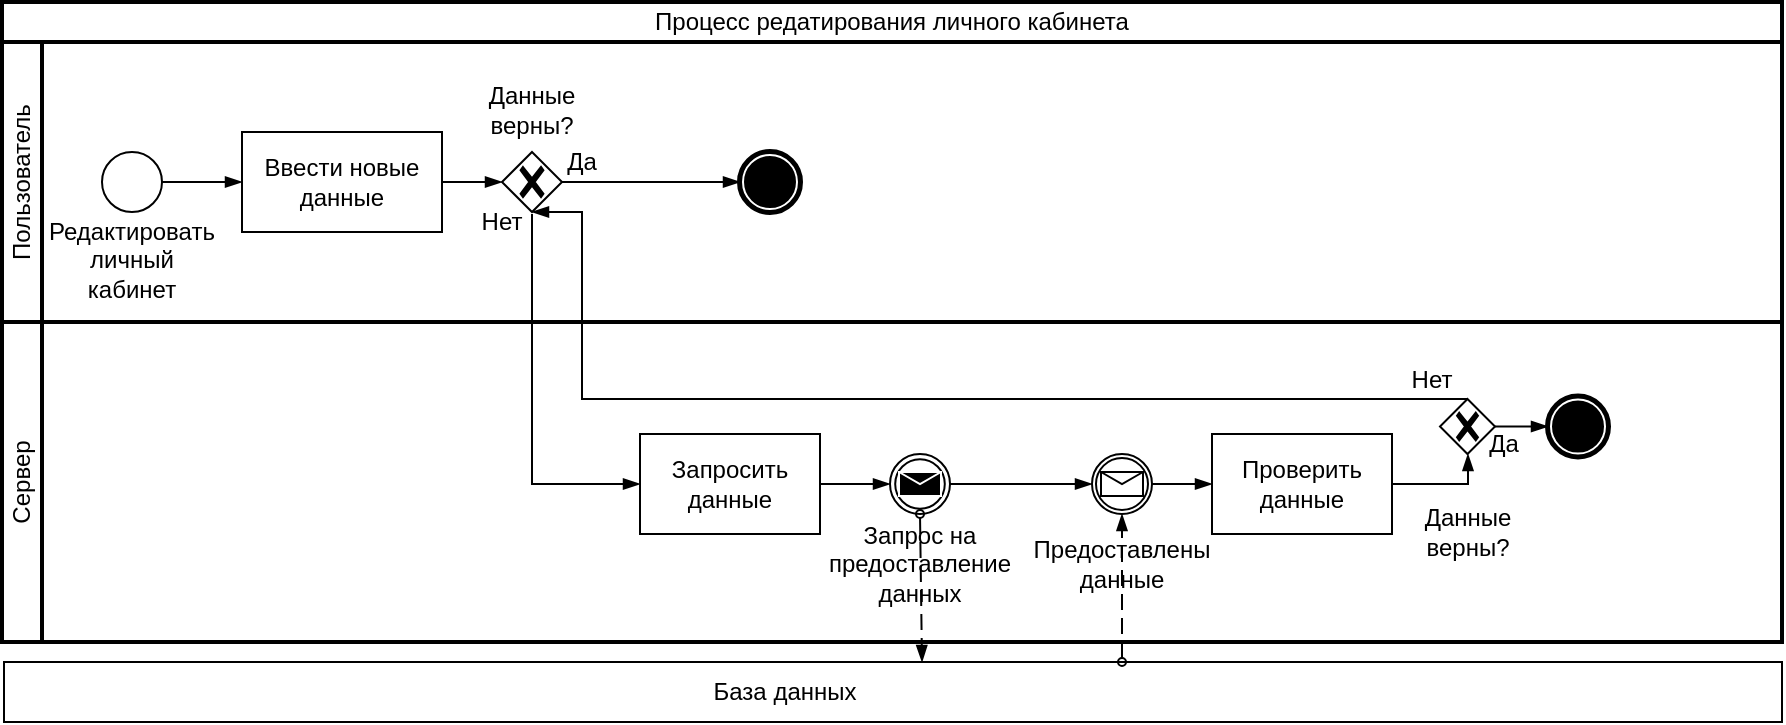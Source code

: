 <mxfile version="26.1.1">
  <diagram name="Страница — 1" id="aea9yDtdAbto8463GYZD">
    <mxGraphModel dx="1042" dy="565" grid="1" gridSize="10" guides="1" tooltips="1" connect="1" arrows="1" fold="1" page="1" pageScale="1" pageWidth="827" pageHeight="1169" math="0" shadow="0">
      <root>
        <mxCell id="0" />
        <mxCell id="1" parent="0" />
        <mxCell id="mTG9skYAL2B_K5ZJfO_x-1" value="Процесс редатирования личного кабинета" style="swimlane;html=1;startSize=20;fontStyle=0;collapsible=0;horizontal=1;swimlaneLine=1;strokeWidth=2;swimlaneFillColor=#ffffff;whiteSpace=wrap;" vertex="1" parent="1">
          <mxGeometry x="30" y="130" width="890" height="200" as="geometry" />
        </mxCell>
        <mxCell id="mTG9skYAL2B_K5ZJfO_x-2" value="Пользователь" style="swimlane;html=1;startSize=20;fontStyle=0;collapsible=0;horizontal=0;swimlaneLine=1;swimlaneFillColor=#ffffff;strokeWidth=2;whiteSpace=wrap;" vertex="1" parent="mTG9skYAL2B_K5ZJfO_x-1">
          <mxGeometry y="20" width="890" height="140" as="geometry" />
        </mxCell>
        <mxCell id="mTG9skYAL2B_K5ZJfO_x-3" value="" style="points=[[0.145,0.145,0],[0.5,0,0],[0.855,0.145,0],[1,0.5,0],[0.855,0.855,0],[0.5,1,0],[0.145,0.855,0],[0,0.5,0]];shape=mxgraph.bpmn.event;html=1;verticalLabelPosition=bottom;labelBackgroundColor=#ffffff;verticalAlign=top;align=center;perimeter=ellipsePerimeter;outlineConnect=0;aspect=fixed;outline=standard;symbol=general;" vertex="1" parent="mTG9skYAL2B_K5ZJfO_x-2">
          <mxGeometry x="50" y="55" width="30" height="30" as="geometry" />
        </mxCell>
        <mxCell id="mTG9skYAL2B_K5ZJfO_x-4" value="Редактировать личный кабинет" style="text;html=1;align=center;verticalAlign=middle;whiteSpace=wrap;rounded=0;" vertex="1" parent="mTG9skYAL2B_K5ZJfO_x-2">
          <mxGeometry x="35" y="94" width="60" height="30" as="geometry" />
        </mxCell>
        <mxCell id="mTG9skYAL2B_K5ZJfO_x-5" value="Ввести новые данные" style="points=[[0.25,0,0],[0.5,0,0],[0.75,0,0],[1,0.25,0],[1,0.5,0],[1,0.75,0],[0.75,1,0],[0.5,1,0],[0.25,1,0],[0,0.75,0],[0,0.5,0],[0,0.25,0]];shape=mxgraph.bpmn.task2;whiteSpace=wrap;rectStyle=rounded;size=10;html=1;container=1;expand=0;collapsible=0;taskMarker=abstract;" vertex="1" parent="mTG9skYAL2B_K5ZJfO_x-2">
          <mxGeometry x="120" y="45" width="100" height="50" as="geometry" />
        </mxCell>
        <mxCell id="mTG9skYAL2B_K5ZJfO_x-6" value="" style="points=[[0.25,0.25,0],[0.5,0,0],[0.75,0.25,0],[1,0.5,0],[0.75,0.75,0],[0.5,1,0],[0.25,0.75,0],[0,0.5,0]];shape=mxgraph.bpmn.gateway2;html=1;verticalLabelPosition=bottom;labelBackgroundColor=#ffffff;verticalAlign=top;align=center;perimeter=rhombusPerimeter;outlineConnect=0;outline=none;symbol=none;gwType=exclusive;" vertex="1" parent="mTG9skYAL2B_K5ZJfO_x-2">
          <mxGeometry x="250" y="55" width="30" height="30" as="geometry" />
        </mxCell>
        <mxCell id="mTG9skYAL2B_K5ZJfO_x-11" value="" style="points=[[0.145,0.145,0],[0.5,0,0],[0.855,0.145,0],[1,0.5,0],[0.855,0.855,0],[0.5,1,0],[0.145,0.855,0],[0,0.5,0]];shape=mxgraph.bpmn.event;html=1;verticalLabelPosition=bottom;labelBackgroundColor=#ffffff;verticalAlign=top;align=center;perimeter=ellipsePerimeter;outlineConnect=0;aspect=fixed;outline=end;symbol=terminate;" vertex="1" parent="mTG9skYAL2B_K5ZJfO_x-2">
          <mxGeometry x="369" y="55" width="30" height="30" as="geometry" />
        </mxCell>
        <mxCell id="mTG9skYAL2B_K5ZJfO_x-12" value="" style="edgeStyle=elbowEdgeStyle;fontSize=12;html=1;endArrow=blockThin;endFill=1;rounded=0;exitX=1;exitY=0.5;exitDx=0;exitDy=0;exitPerimeter=0;entryX=0;entryY=0.5;entryDx=0;entryDy=0;entryPerimeter=0;" edge="1" parent="mTG9skYAL2B_K5ZJfO_x-2" source="mTG9skYAL2B_K5ZJfO_x-3" target="mTG9skYAL2B_K5ZJfO_x-5">
          <mxGeometry width="160" relative="1" as="geometry">
            <mxPoint x="330" y="150" as="sourcePoint" />
            <mxPoint x="490" y="150" as="targetPoint" />
          </mxGeometry>
        </mxCell>
        <mxCell id="mTG9skYAL2B_K5ZJfO_x-21" value="Да" style="text;html=1;strokeColor=none;fillColor=none;align=center;verticalAlign=middle;whiteSpace=wrap;rounded=0;" vertex="1" parent="mTG9skYAL2B_K5ZJfO_x-2">
          <mxGeometry x="250" y="45" width="80" height="30" as="geometry" />
        </mxCell>
        <mxCell id="mTG9skYAL2B_K5ZJfO_x-22" value="Нет" style="text;html=1;strokeColor=none;fillColor=none;align=center;verticalAlign=middle;whiteSpace=wrap;rounded=0;" vertex="1" parent="mTG9skYAL2B_K5ZJfO_x-2">
          <mxGeometry x="210" y="75" width="80" height="30" as="geometry" />
        </mxCell>
        <mxCell id="mTG9skYAL2B_K5ZJfO_x-57" value="Данные верны?" style="text;html=1;align=center;verticalAlign=middle;whiteSpace=wrap;rounded=0;" vertex="1" parent="mTG9skYAL2B_K5ZJfO_x-2">
          <mxGeometry x="235" y="19" width="60" height="30" as="geometry" />
        </mxCell>
        <mxCell id="mTG9skYAL2B_K5ZJfO_x-25" value="Сервер" style="swimlane;html=1;startSize=20;fontStyle=0;collapsible=0;horizontal=0;swimlaneLine=1;swimlaneFillColor=#ffffff;strokeWidth=2;whiteSpace=wrap;" vertex="1" parent="1">
          <mxGeometry x="30" y="290" width="890" height="160" as="geometry" />
        </mxCell>
        <mxCell id="mTG9skYAL2B_K5ZJfO_x-26" value="Проверить данные" style="points=[[0.25,0,0],[0.5,0,0],[0.75,0,0],[1,0.25,0],[1,0.5,0],[1,0.75,0],[0.75,1,0],[0.5,1,0],[0.25,1,0],[0,0.75,0],[0,0.5,0],[0,0.25,0]];shape=mxgraph.bpmn.task2;whiteSpace=wrap;rectStyle=rounded;size=10;html=1;container=1;expand=0;collapsible=0;taskMarker=abstract;" vertex="1" parent="mTG9skYAL2B_K5ZJfO_x-25">
          <mxGeometry x="605" y="56" width="90" height="50" as="geometry" />
        </mxCell>
        <mxCell id="mTG9skYAL2B_K5ZJfO_x-27" value="Запросить данные" style="points=[[0.25,0,0],[0.5,0,0],[0.75,0,0],[1,0.25,0],[1,0.5,0],[1,0.75,0],[0.75,1,0],[0.5,1,0],[0.25,1,0],[0,0.75,0],[0,0.5,0],[0,0.25,0]];shape=mxgraph.bpmn.task2;whiteSpace=wrap;rectStyle=rounded;size=10;html=1;container=1;expand=0;collapsible=0;taskMarker=abstract;" vertex="1" parent="mTG9skYAL2B_K5ZJfO_x-25">
          <mxGeometry x="319" y="56" width="90" height="50" as="geometry" />
        </mxCell>
        <mxCell id="mTG9skYAL2B_K5ZJfO_x-28" value="" style="points=[[0.145,0.145,0],[0.5,0,0],[0.855,0.145,0],[1,0.5,0],[0.855,0.855,0],[0.5,1,0],[0.145,0.855,0],[0,0.5,0]];shape=mxgraph.bpmn.event;html=1;verticalLabelPosition=bottom;labelBackgroundColor=#ffffff;verticalAlign=top;align=center;perimeter=ellipsePerimeter;outlineConnect=0;aspect=fixed;outline=throwing;symbol=message;" vertex="1" parent="mTG9skYAL2B_K5ZJfO_x-25">
          <mxGeometry x="444" y="66" width="30" height="30" as="geometry" />
        </mxCell>
        <mxCell id="mTG9skYAL2B_K5ZJfO_x-29" value="" style="points=[[0.145,0.145,0],[0.5,0,0],[0.855,0.145,0],[1,0.5,0],[0.855,0.855,0],[0.5,1,0],[0.145,0.855,0],[0,0.5,0]];shape=mxgraph.bpmn.event;html=1;verticalLabelPosition=bottom;labelBackgroundColor=#ffffff;verticalAlign=top;align=center;perimeter=ellipsePerimeter;outlineConnect=0;aspect=fixed;outline=catching;symbol=message;" vertex="1" parent="mTG9skYAL2B_K5ZJfO_x-25">
          <mxGeometry x="545" y="66" width="30" height="30" as="geometry" />
        </mxCell>
        <mxCell id="mTG9skYAL2B_K5ZJfO_x-30" value="Запрос на предоставление данных" style="text;html=1;align=center;verticalAlign=middle;whiteSpace=wrap;rounded=0;" vertex="1" parent="mTG9skYAL2B_K5ZJfO_x-25">
          <mxGeometry x="429" y="106" width="60" height="30" as="geometry" />
        </mxCell>
        <mxCell id="mTG9skYAL2B_K5ZJfO_x-31" value="Предоставлены данные" style="text;html=1;align=center;verticalAlign=middle;whiteSpace=wrap;rounded=0;" vertex="1" parent="mTG9skYAL2B_K5ZJfO_x-25">
          <mxGeometry x="530" y="106" width="60" height="30" as="geometry" />
        </mxCell>
        <mxCell id="mTG9skYAL2B_K5ZJfO_x-32" value="" style="points=[[0.145,0.145,0],[0.5,0,0],[0.855,0.145,0],[1,0.5,0],[0.855,0.855,0],[0.5,1,0],[0.145,0.855,0],[0,0.5,0]];shape=mxgraph.bpmn.event;html=1;verticalLabelPosition=bottom;labelBackgroundColor=#ffffff;verticalAlign=top;align=center;perimeter=ellipsePerimeter;outlineConnect=0;aspect=fixed;outline=end;symbol=terminate;" vertex="1" parent="mTG9skYAL2B_K5ZJfO_x-25">
          <mxGeometry x="773" y="37.25" width="30" height="30" as="geometry" />
        </mxCell>
        <mxCell id="mTG9skYAL2B_K5ZJfO_x-33" value="" style="points=[[0.25,0.25,0],[0.5,0,0],[0.75,0.25,0],[1,0.5,0],[0.75,0.75,0],[0.5,1,0],[0.25,0.75,0],[0,0.5,0]];shape=mxgraph.bpmn.gateway2;html=1;verticalLabelPosition=bottom;labelBackgroundColor=#ffffff;verticalAlign=top;align=center;perimeter=rhombusPerimeter;outlineConnect=0;outline=none;symbol=none;gwType=exclusive;" vertex="1" parent="mTG9skYAL2B_K5ZJfO_x-25">
          <mxGeometry x="719" y="38.5" width="27.5" height="27.5" as="geometry" />
        </mxCell>
        <mxCell id="mTG9skYAL2B_K5ZJfO_x-34" value="Данные верны?" style="text;html=1;align=center;verticalAlign=middle;whiteSpace=wrap;rounded=0;" vertex="1" parent="mTG9skYAL2B_K5ZJfO_x-25">
          <mxGeometry x="702.75" y="90" width="60" height="30" as="geometry" />
        </mxCell>
        <mxCell id="mTG9skYAL2B_K5ZJfO_x-35" value="" style="edgeStyle=elbowEdgeStyle;fontSize=12;html=1;endArrow=blockThin;endFill=1;rounded=0;exitX=1;exitY=0.5;exitDx=0;exitDy=0;exitPerimeter=0;entryX=0;entryY=0.5;entryDx=0;entryDy=0;entryPerimeter=0;" edge="1" parent="mTG9skYAL2B_K5ZJfO_x-25" source="mTG9skYAL2B_K5ZJfO_x-27" target="mTG9skYAL2B_K5ZJfO_x-28">
          <mxGeometry width="160" relative="1" as="geometry">
            <mxPoint x="429" y="51" as="sourcePoint" />
            <mxPoint x="589" y="51" as="targetPoint" />
          </mxGeometry>
        </mxCell>
        <mxCell id="mTG9skYAL2B_K5ZJfO_x-36" value="" style="edgeStyle=elbowEdgeStyle;fontSize=12;html=1;endArrow=blockThin;endFill=1;rounded=0;exitX=1;exitY=0.5;exitDx=0;exitDy=0;exitPerimeter=0;entryX=0;entryY=0.5;entryDx=0;entryDy=0;entryPerimeter=0;" edge="1" parent="mTG9skYAL2B_K5ZJfO_x-25" source="mTG9skYAL2B_K5ZJfO_x-28" target="mTG9skYAL2B_K5ZJfO_x-29">
          <mxGeometry width="160" relative="1" as="geometry">
            <mxPoint x="429" y="51" as="sourcePoint" />
            <mxPoint x="589" y="51" as="targetPoint" />
          </mxGeometry>
        </mxCell>
        <mxCell id="mTG9skYAL2B_K5ZJfO_x-37" value="" style="edgeStyle=elbowEdgeStyle;fontSize=12;html=1;endArrow=blockThin;endFill=1;rounded=0;exitX=1;exitY=0.5;exitDx=0;exitDy=0;exitPerimeter=0;entryX=0;entryY=0.5;entryDx=0;entryDy=0;entryPerimeter=0;" edge="1" parent="mTG9skYAL2B_K5ZJfO_x-25" source="mTG9skYAL2B_K5ZJfO_x-29" target="mTG9skYAL2B_K5ZJfO_x-26">
          <mxGeometry width="160" relative="1" as="geometry">
            <mxPoint x="429" y="51" as="sourcePoint" />
            <mxPoint x="589" y="51" as="targetPoint" />
          </mxGeometry>
        </mxCell>
        <mxCell id="mTG9skYAL2B_K5ZJfO_x-38" value="" style="edgeStyle=elbowEdgeStyle;fontSize=12;html=1;endArrow=blockThin;endFill=1;rounded=0;exitX=1;exitY=0.5;exitDx=0;exitDy=0;exitPerimeter=0;entryX=0.5;entryY=1;entryDx=0;entryDy=0;entryPerimeter=0;" edge="1" parent="mTG9skYAL2B_K5ZJfO_x-25" source="mTG9skYAL2B_K5ZJfO_x-26" target="mTG9skYAL2B_K5ZJfO_x-33">
          <mxGeometry width="160" relative="1" as="geometry">
            <mxPoint x="429" y="51" as="sourcePoint" />
            <mxPoint x="719" y="80.75" as="targetPoint" />
            <Array as="points">
              <mxPoint x="733" y="70" />
            </Array>
          </mxGeometry>
        </mxCell>
        <mxCell id="mTG9skYAL2B_K5ZJfO_x-39" value="" style="edgeStyle=elbowEdgeStyle;fontSize=12;html=1;endArrow=blockThin;endFill=1;rounded=0;exitX=1;exitY=0.5;exitDx=0;exitDy=0;exitPerimeter=0;entryX=0;entryY=0.5;entryDx=0;entryDy=0;entryPerimeter=0;" edge="1" parent="mTG9skYAL2B_K5ZJfO_x-25" source="mTG9skYAL2B_K5ZJfO_x-33" target="mTG9skYAL2B_K5ZJfO_x-32">
          <mxGeometry width="160" relative="1" as="geometry">
            <mxPoint x="529" y="60" as="sourcePoint" />
            <mxPoint x="689" y="60" as="targetPoint" />
          </mxGeometry>
        </mxCell>
        <mxCell id="mTG9skYAL2B_K5ZJfO_x-40" value="Да" style="text;html=1;strokeColor=none;fillColor=none;align=center;verticalAlign=middle;whiteSpace=wrap;rounded=0;" vertex="1" parent="mTG9skYAL2B_K5ZJfO_x-25">
          <mxGeometry x="711" y="46" width="80" height="30" as="geometry" />
        </mxCell>
        <mxCell id="mTG9skYAL2B_K5ZJfO_x-41" value="Нет" style="text;html=1;strokeColor=none;fillColor=none;align=center;verticalAlign=middle;whiteSpace=wrap;rounded=0;" vertex="1" parent="mTG9skYAL2B_K5ZJfO_x-25">
          <mxGeometry x="674.5" y="14" width="80" height="30" as="geometry" />
        </mxCell>
        <mxCell id="mTG9skYAL2B_K5ZJfO_x-42" value="" style="swimlane;html=1;startSize=20;fontStyle=0;collapsible=0;horizontal=0;swimlaneLine=0;fillColor=none;whiteSpace=wrap;" vertex="1" parent="1">
          <mxGeometry x="31" y="460" width="889" height="30" as="geometry" />
        </mxCell>
        <mxCell id="mTG9skYAL2B_K5ZJfO_x-43" value="База данных" style="text;html=1;align=center;verticalAlign=middle;resizable=0;points=[];autosize=1;strokeColor=none;fillColor=none;" vertex="1" parent="mTG9skYAL2B_K5ZJfO_x-42">
          <mxGeometry x="345" width="90" height="30" as="geometry" />
        </mxCell>
        <mxCell id="mTG9skYAL2B_K5ZJfO_x-44" value="" style="edgeStyle=elbowEdgeStyle;fontSize=12;html=1;endArrow=blockThin;endFill=1;rounded=0;exitX=1;exitY=0.5;exitDx=0;exitDy=0;exitPerimeter=0;" edge="1" parent="1" source="mTG9skYAL2B_K5ZJfO_x-5">
          <mxGeometry width="160" relative="1" as="geometry">
            <mxPoint x="360" y="300" as="sourcePoint" />
            <mxPoint x="280" y="220" as="targetPoint" />
          </mxGeometry>
        </mxCell>
        <mxCell id="mTG9skYAL2B_K5ZJfO_x-45" value="" style="edgeStyle=elbowEdgeStyle;fontSize=12;html=1;endArrow=blockThin;endFill=1;rounded=0;entryX=0;entryY=0.5;entryDx=0;entryDy=0;entryPerimeter=0;" edge="1" parent="1" target="mTG9skYAL2B_K5ZJfO_x-11">
          <mxGeometry width="160" relative="1" as="geometry">
            <mxPoint x="310" y="220" as="sourcePoint" />
            <mxPoint x="340" y="220" as="targetPoint" />
          </mxGeometry>
        </mxCell>
        <mxCell id="mTG9skYAL2B_K5ZJfO_x-46" value="" style="edgeStyle=elbowEdgeStyle;fontSize=12;html=1;endArrow=blockThin;endFill=1;rounded=0;exitX=0.5;exitY=1;exitDx=0;exitDy=0;exitPerimeter=0;entryX=0;entryY=0.5;entryDx=0;entryDy=0;entryPerimeter=0;" edge="1" parent="1" target="mTG9skYAL2B_K5ZJfO_x-27">
          <mxGeometry width="160" relative="1" as="geometry">
            <mxPoint x="295" y="236" as="sourcePoint" />
            <mxPoint x="480" y="301" as="targetPoint" />
            <Array as="points">
              <mxPoint x="295" y="331" />
            </Array>
          </mxGeometry>
        </mxCell>
        <mxCell id="mTG9skYAL2B_K5ZJfO_x-47" value="" style="edgeStyle=elbowEdgeStyle;fontSize=12;html=1;endArrow=blockThin;endFill=1;rounded=0;exitX=0.5;exitY=0;exitDx=0;exitDy=0;exitPerimeter=0;entryX=0.5;entryY=1;entryDx=0;entryDy=0;entryPerimeter=0;" edge="1" parent="1" source="mTG9skYAL2B_K5ZJfO_x-33" target="mTG9skYAL2B_K5ZJfO_x-6">
          <mxGeometry width="160" relative="1" as="geometry">
            <mxPoint x="400" y="310" as="sourcePoint" />
            <mxPoint x="560" y="310" as="targetPoint" />
            <Array as="points">
              <mxPoint x="320" y="280" />
            </Array>
          </mxGeometry>
        </mxCell>
        <mxCell id="mTG9skYAL2B_K5ZJfO_x-48" value="" style="dashed=1;dashPattern=8 4;endArrow=blockThin;endFill=1;startArrow=oval;startFill=0;endSize=6;startSize=4;html=1;rounded=0;exitX=0.5;exitY=1;exitDx=0;exitDy=0;exitPerimeter=0;" edge="1" parent="1" source="mTG9skYAL2B_K5ZJfO_x-28">
          <mxGeometry width="160" relative="1" as="geometry">
            <mxPoint x="490" y="390" as="sourcePoint" />
            <mxPoint x="490" y="460" as="targetPoint" />
          </mxGeometry>
        </mxCell>
        <mxCell id="mTG9skYAL2B_K5ZJfO_x-49" value="" style="dashed=1;dashPattern=8 4;endArrow=blockThin;endFill=1;startArrow=oval;startFill=0;endSize=6;startSize=4;html=1;rounded=0;entryX=0.5;entryY=1;entryDx=0;entryDy=0;entryPerimeter=0;" edge="1" parent="1" target="mTG9skYAL2B_K5ZJfO_x-29">
          <mxGeometry width="160" relative="1" as="geometry">
            <mxPoint x="590" y="460" as="sourcePoint" />
            <mxPoint x="570" y="380" as="targetPoint" />
          </mxGeometry>
        </mxCell>
      </root>
    </mxGraphModel>
  </diagram>
</mxfile>
